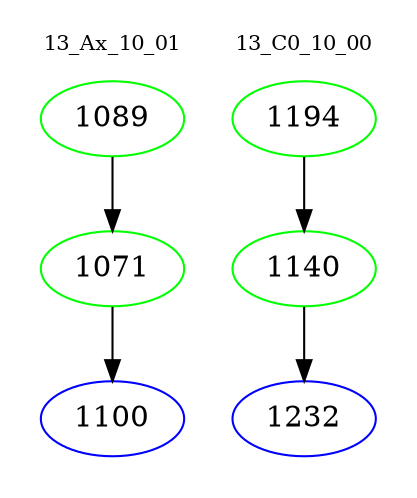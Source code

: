 digraph{
subgraph cluster_0 {
color = white
label = "13_Ax_10_01";
fontsize=10;
T0_1089 [label="1089", color="green"]
T0_1089 -> T0_1071 [color="black"]
T0_1071 [label="1071", color="green"]
T0_1071 -> T0_1100 [color="black"]
T0_1100 [label="1100", color="blue"]
}
subgraph cluster_1 {
color = white
label = "13_C0_10_00";
fontsize=10;
T1_1194 [label="1194", color="green"]
T1_1194 -> T1_1140 [color="black"]
T1_1140 [label="1140", color="green"]
T1_1140 -> T1_1232 [color="black"]
T1_1232 [label="1232", color="blue"]
}
}
